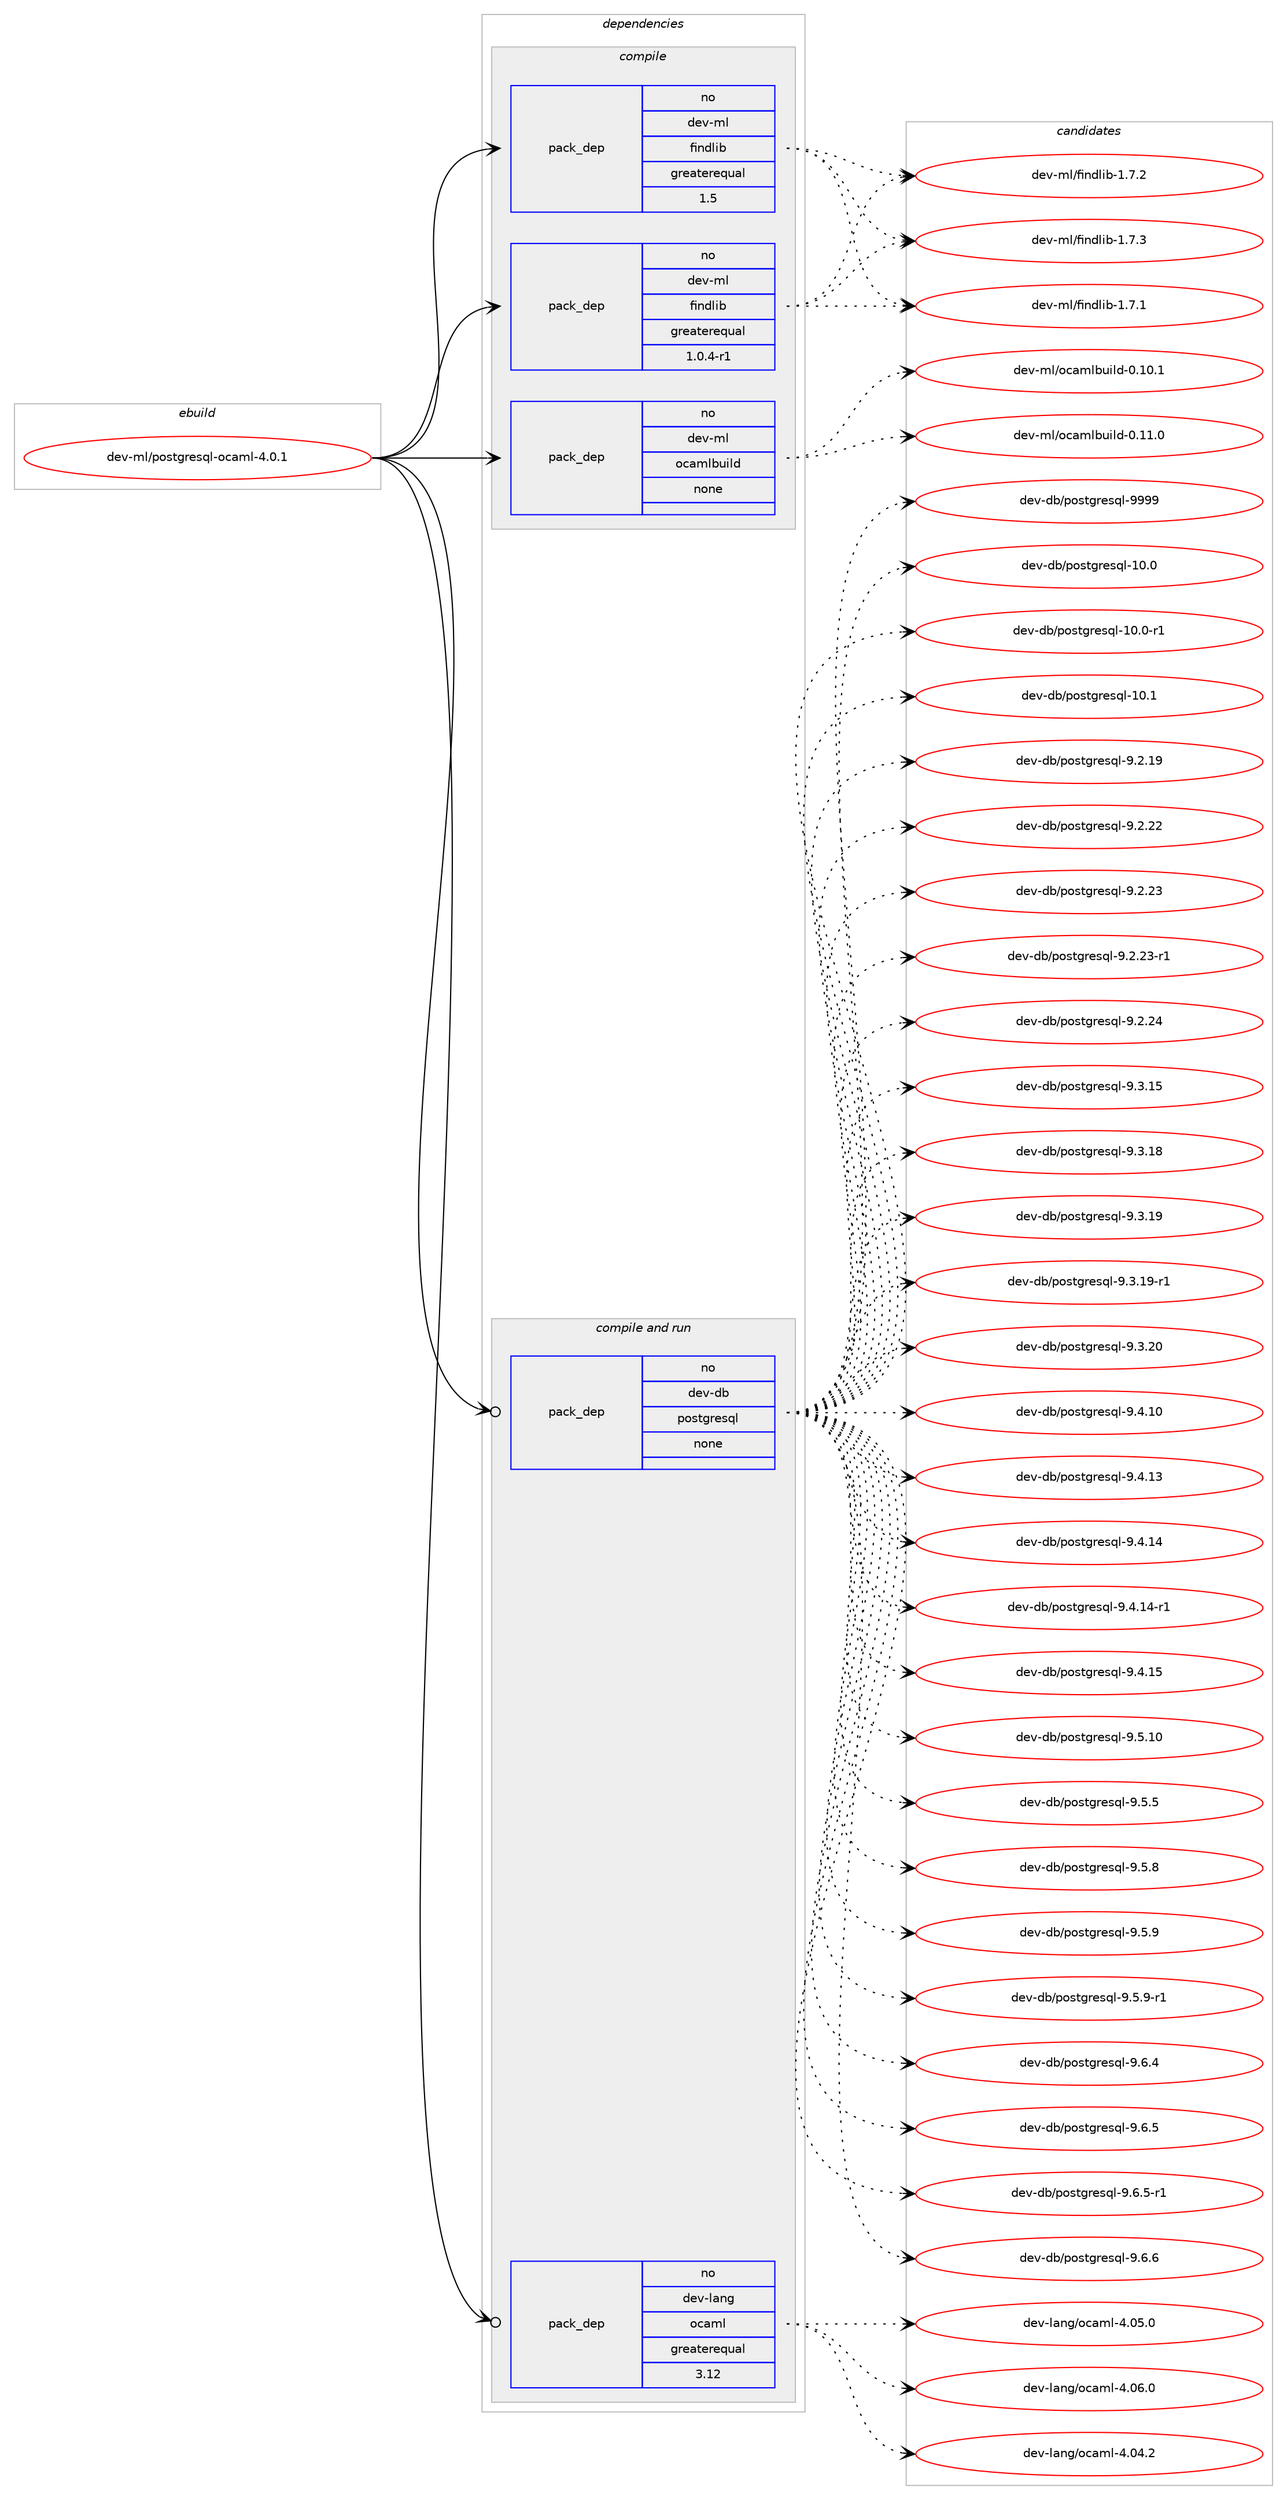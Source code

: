 digraph prolog {

# *************
# Graph options
# *************

newrank=true;
concentrate=true;
compound=true;
graph [rankdir=LR,fontname=Helvetica,fontsize=10,ranksep=1.5];#, ranksep=2.5, nodesep=0.2];
edge  [arrowhead=vee];
node  [fontname=Helvetica,fontsize=10];

# **********
# The ebuild
# **********

subgraph cluster_leftcol {
color=gray;
rank=same;
label=<<i>ebuild</i>>;
id [label="dev-ml/postgresql-ocaml-4.0.1", color=red, width=4, href="../dev-ml/postgresql-ocaml-4.0.1.svg"];
}

# ****************
# The dependencies
# ****************

subgraph cluster_midcol {
color=gray;
label=<<i>dependencies</i>>;
subgraph cluster_compile {
fillcolor="#eeeeee";
style=filled;
label=<<i>compile</i>>;
subgraph pack93453 {
dependency123712 [label=<<TABLE BORDER="0" CELLBORDER="1" CELLSPACING="0" CELLPADDING="4" WIDTH="220"><TR><TD ROWSPAN="6" CELLPADDING="30">pack_dep</TD></TR><TR><TD WIDTH="110">no</TD></TR><TR><TD>dev-ml</TD></TR><TR><TD>findlib</TD></TR><TR><TD>greaterequal</TD></TR><TR><TD>1.0.4-r1</TD></TR></TABLE>>, shape=none, color=blue];
}
id:e -> dependency123712:w [weight=20,style="solid",arrowhead="vee"];
subgraph pack93454 {
dependency123713 [label=<<TABLE BORDER="0" CELLBORDER="1" CELLSPACING="0" CELLPADDING="4" WIDTH="220"><TR><TD ROWSPAN="6" CELLPADDING="30">pack_dep</TD></TR><TR><TD WIDTH="110">no</TD></TR><TR><TD>dev-ml</TD></TR><TR><TD>findlib</TD></TR><TR><TD>greaterequal</TD></TR><TR><TD>1.5</TD></TR></TABLE>>, shape=none, color=blue];
}
id:e -> dependency123713:w [weight=20,style="solid",arrowhead="vee"];
subgraph pack93455 {
dependency123714 [label=<<TABLE BORDER="0" CELLBORDER="1" CELLSPACING="0" CELLPADDING="4" WIDTH="220"><TR><TD ROWSPAN="6" CELLPADDING="30">pack_dep</TD></TR><TR><TD WIDTH="110">no</TD></TR><TR><TD>dev-ml</TD></TR><TR><TD>ocamlbuild</TD></TR><TR><TD>none</TD></TR><TR><TD></TD></TR></TABLE>>, shape=none, color=blue];
}
id:e -> dependency123714:w [weight=20,style="solid",arrowhead="vee"];
}
subgraph cluster_compileandrun {
fillcolor="#eeeeee";
style=filled;
label=<<i>compile and run</i>>;
subgraph pack93456 {
dependency123715 [label=<<TABLE BORDER="0" CELLBORDER="1" CELLSPACING="0" CELLPADDING="4" WIDTH="220"><TR><TD ROWSPAN="6" CELLPADDING="30">pack_dep</TD></TR><TR><TD WIDTH="110">no</TD></TR><TR><TD>dev-db</TD></TR><TR><TD>postgresql</TD></TR><TR><TD>none</TD></TR><TR><TD></TD></TR></TABLE>>, shape=none, color=blue];
}
id:e -> dependency123715:w [weight=20,style="solid",arrowhead="odotvee"];
subgraph pack93457 {
dependency123716 [label=<<TABLE BORDER="0" CELLBORDER="1" CELLSPACING="0" CELLPADDING="4" WIDTH="220"><TR><TD ROWSPAN="6" CELLPADDING="30">pack_dep</TD></TR><TR><TD WIDTH="110">no</TD></TR><TR><TD>dev-lang</TD></TR><TR><TD>ocaml</TD></TR><TR><TD>greaterequal</TD></TR><TR><TD>3.12</TD></TR></TABLE>>, shape=none, color=blue];
}
id:e -> dependency123716:w [weight=20,style="solid",arrowhead="odotvee"];
}
subgraph cluster_run {
fillcolor="#eeeeee";
style=filled;
label=<<i>run</i>>;
}
}

# **************
# The candidates
# **************

subgraph cluster_choices {
rank=same;
color=gray;
label=<<i>candidates</i>>;

subgraph choice93453 {
color=black;
nodesep=1;
choice100101118451091084710210511010010810598454946554649 [label="dev-ml/findlib-1.7.1", color=red, width=4,href="../dev-ml/findlib-1.7.1.svg"];
choice100101118451091084710210511010010810598454946554650 [label="dev-ml/findlib-1.7.2", color=red, width=4,href="../dev-ml/findlib-1.7.2.svg"];
choice100101118451091084710210511010010810598454946554651 [label="dev-ml/findlib-1.7.3", color=red, width=4,href="../dev-ml/findlib-1.7.3.svg"];
dependency123712:e -> choice100101118451091084710210511010010810598454946554649:w [style=dotted,weight="100"];
dependency123712:e -> choice100101118451091084710210511010010810598454946554650:w [style=dotted,weight="100"];
dependency123712:e -> choice100101118451091084710210511010010810598454946554651:w [style=dotted,weight="100"];
}
subgraph choice93454 {
color=black;
nodesep=1;
choice100101118451091084710210511010010810598454946554649 [label="dev-ml/findlib-1.7.1", color=red, width=4,href="../dev-ml/findlib-1.7.1.svg"];
choice100101118451091084710210511010010810598454946554650 [label="dev-ml/findlib-1.7.2", color=red, width=4,href="../dev-ml/findlib-1.7.2.svg"];
choice100101118451091084710210511010010810598454946554651 [label="dev-ml/findlib-1.7.3", color=red, width=4,href="../dev-ml/findlib-1.7.3.svg"];
dependency123713:e -> choice100101118451091084710210511010010810598454946554649:w [style=dotted,weight="100"];
dependency123713:e -> choice100101118451091084710210511010010810598454946554650:w [style=dotted,weight="100"];
dependency123713:e -> choice100101118451091084710210511010010810598454946554651:w [style=dotted,weight="100"];
}
subgraph choice93455 {
color=black;
nodesep=1;
choice100101118451091084711199971091089811710510810045484649484649 [label="dev-ml/ocamlbuild-0.10.1", color=red, width=4,href="../dev-ml/ocamlbuild-0.10.1.svg"];
choice100101118451091084711199971091089811710510810045484649494648 [label="dev-ml/ocamlbuild-0.11.0", color=red, width=4,href="../dev-ml/ocamlbuild-0.11.0.svg"];
dependency123714:e -> choice100101118451091084711199971091089811710510810045484649484649:w [style=dotted,weight="100"];
dependency123714:e -> choice100101118451091084711199971091089811710510810045484649494648:w [style=dotted,weight="100"];
}
subgraph choice93456 {
color=black;
nodesep=1;
choice1001011184510098471121111151161031141011151131084549484648 [label="dev-db/postgresql-10.0", color=red, width=4,href="../dev-db/postgresql-10.0.svg"];
choice10010111845100984711211111511610311410111511310845494846484511449 [label="dev-db/postgresql-10.0-r1", color=red, width=4,href="../dev-db/postgresql-10.0-r1.svg"];
choice1001011184510098471121111151161031141011151131084549484649 [label="dev-db/postgresql-10.1", color=red, width=4,href="../dev-db/postgresql-10.1.svg"];
choice10010111845100984711211111511610311410111511310845574650464957 [label="dev-db/postgresql-9.2.19", color=red, width=4,href="../dev-db/postgresql-9.2.19.svg"];
choice10010111845100984711211111511610311410111511310845574650465050 [label="dev-db/postgresql-9.2.22", color=red, width=4,href="../dev-db/postgresql-9.2.22.svg"];
choice10010111845100984711211111511610311410111511310845574650465051 [label="dev-db/postgresql-9.2.23", color=red, width=4,href="../dev-db/postgresql-9.2.23.svg"];
choice100101118451009847112111115116103114101115113108455746504650514511449 [label="dev-db/postgresql-9.2.23-r1", color=red, width=4,href="../dev-db/postgresql-9.2.23-r1.svg"];
choice10010111845100984711211111511610311410111511310845574650465052 [label="dev-db/postgresql-9.2.24", color=red, width=4,href="../dev-db/postgresql-9.2.24.svg"];
choice10010111845100984711211111511610311410111511310845574651464953 [label="dev-db/postgresql-9.3.15", color=red, width=4,href="../dev-db/postgresql-9.3.15.svg"];
choice10010111845100984711211111511610311410111511310845574651464956 [label="dev-db/postgresql-9.3.18", color=red, width=4,href="../dev-db/postgresql-9.3.18.svg"];
choice10010111845100984711211111511610311410111511310845574651464957 [label="dev-db/postgresql-9.3.19", color=red, width=4,href="../dev-db/postgresql-9.3.19.svg"];
choice100101118451009847112111115116103114101115113108455746514649574511449 [label="dev-db/postgresql-9.3.19-r1", color=red, width=4,href="../dev-db/postgresql-9.3.19-r1.svg"];
choice10010111845100984711211111511610311410111511310845574651465048 [label="dev-db/postgresql-9.3.20", color=red, width=4,href="../dev-db/postgresql-9.3.20.svg"];
choice10010111845100984711211111511610311410111511310845574652464948 [label="dev-db/postgresql-9.4.10", color=red, width=4,href="../dev-db/postgresql-9.4.10.svg"];
choice10010111845100984711211111511610311410111511310845574652464951 [label="dev-db/postgresql-9.4.13", color=red, width=4,href="../dev-db/postgresql-9.4.13.svg"];
choice10010111845100984711211111511610311410111511310845574652464952 [label="dev-db/postgresql-9.4.14", color=red, width=4,href="../dev-db/postgresql-9.4.14.svg"];
choice100101118451009847112111115116103114101115113108455746524649524511449 [label="dev-db/postgresql-9.4.14-r1", color=red, width=4,href="../dev-db/postgresql-9.4.14-r1.svg"];
choice10010111845100984711211111511610311410111511310845574652464953 [label="dev-db/postgresql-9.4.15", color=red, width=4,href="../dev-db/postgresql-9.4.15.svg"];
choice10010111845100984711211111511610311410111511310845574653464948 [label="dev-db/postgresql-9.5.10", color=red, width=4,href="../dev-db/postgresql-9.5.10.svg"];
choice100101118451009847112111115116103114101115113108455746534653 [label="dev-db/postgresql-9.5.5", color=red, width=4,href="../dev-db/postgresql-9.5.5.svg"];
choice100101118451009847112111115116103114101115113108455746534656 [label="dev-db/postgresql-9.5.8", color=red, width=4,href="../dev-db/postgresql-9.5.8.svg"];
choice100101118451009847112111115116103114101115113108455746534657 [label="dev-db/postgresql-9.5.9", color=red, width=4,href="../dev-db/postgresql-9.5.9.svg"];
choice1001011184510098471121111151161031141011151131084557465346574511449 [label="dev-db/postgresql-9.5.9-r1", color=red, width=4,href="../dev-db/postgresql-9.5.9-r1.svg"];
choice100101118451009847112111115116103114101115113108455746544652 [label="dev-db/postgresql-9.6.4", color=red, width=4,href="../dev-db/postgresql-9.6.4.svg"];
choice100101118451009847112111115116103114101115113108455746544653 [label="dev-db/postgresql-9.6.5", color=red, width=4,href="../dev-db/postgresql-9.6.5.svg"];
choice1001011184510098471121111151161031141011151131084557465446534511449 [label="dev-db/postgresql-9.6.5-r1", color=red, width=4,href="../dev-db/postgresql-9.6.5-r1.svg"];
choice100101118451009847112111115116103114101115113108455746544654 [label="dev-db/postgresql-9.6.6", color=red, width=4,href="../dev-db/postgresql-9.6.6.svg"];
choice1001011184510098471121111151161031141011151131084557575757 [label="dev-db/postgresql-9999", color=red, width=4,href="../dev-db/postgresql-9999.svg"];
dependency123715:e -> choice1001011184510098471121111151161031141011151131084549484648:w [style=dotted,weight="100"];
dependency123715:e -> choice10010111845100984711211111511610311410111511310845494846484511449:w [style=dotted,weight="100"];
dependency123715:e -> choice1001011184510098471121111151161031141011151131084549484649:w [style=dotted,weight="100"];
dependency123715:e -> choice10010111845100984711211111511610311410111511310845574650464957:w [style=dotted,weight="100"];
dependency123715:e -> choice10010111845100984711211111511610311410111511310845574650465050:w [style=dotted,weight="100"];
dependency123715:e -> choice10010111845100984711211111511610311410111511310845574650465051:w [style=dotted,weight="100"];
dependency123715:e -> choice100101118451009847112111115116103114101115113108455746504650514511449:w [style=dotted,weight="100"];
dependency123715:e -> choice10010111845100984711211111511610311410111511310845574650465052:w [style=dotted,weight="100"];
dependency123715:e -> choice10010111845100984711211111511610311410111511310845574651464953:w [style=dotted,weight="100"];
dependency123715:e -> choice10010111845100984711211111511610311410111511310845574651464956:w [style=dotted,weight="100"];
dependency123715:e -> choice10010111845100984711211111511610311410111511310845574651464957:w [style=dotted,weight="100"];
dependency123715:e -> choice100101118451009847112111115116103114101115113108455746514649574511449:w [style=dotted,weight="100"];
dependency123715:e -> choice10010111845100984711211111511610311410111511310845574651465048:w [style=dotted,weight="100"];
dependency123715:e -> choice10010111845100984711211111511610311410111511310845574652464948:w [style=dotted,weight="100"];
dependency123715:e -> choice10010111845100984711211111511610311410111511310845574652464951:w [style=dotted,weight="100"];
dependency123715:e -> choice10010111845100984711211111511610311410111511310845574652464952:w [style=dotted,weight="100"];
dependency123715:e -> choice100101118451009847112111115116103114101115113108455746524649524511449:w [style=dotted,weight="100"];
dependency123715:e -> choice10010111845100984711211111511610311410111511310845574652464953:w [style=dotted,weight="100"];
dependency123715:e -> choice10010111845100984711211111511610311410111511310845574653464948:w [style=dotted,weight="100"];
dependency123715:e -> choice100101118451009847112111115116103114101115113108455746534653:w [style=dotted,weight="100"];
dependency123715:e -> choice100101118451009847112111115116103114101115113108455746534656:w [style=dotted,weight="100"];
dependency123715:e -> choice100101118451009847112111115116103114101115113108455746534657:w [style=dotted,weight="100"];
dependency123715:e -> choice1001011184510098471121111151161031141011151131084557465346574511449:w [style=dotted,weight="100"];
dependency123715:e -> choice100101118451009847112111115116103114101115113108455746544652:w [style=dotted,weight="100"];
dependency123715:e -> choice100101118451009847112111115116103114101115113108455746544653:w [style=dotted,weight="100"];
dependency123715:e -> choice1001011184510098471121111151161031141011151131084557465446534511449:w [style=dotted,weight="100"];
dependency123715:e -> choice100101118451009847112111115116103114101115113108455746544654:w [style=dotted,weight="100"];
dependency123715:e -> choice1001011184510098471121111151161031141011151131084557575757:w [style=dotted,weight="100"];
}
subgraph choice93457 {
color=black;
nodesep=1;
choice100101118451089711010347111999710910845524648524650 [label="dev-lang/ocaml-4.04.2", color=red, width=4,href="../dev-lang/ocaml-4.04.2.svg"];
choice100101118451089711010347111999710910845524648534648 [label="dev-lang/ocaml-4.05.0", color=red, width=4,href="../dev-lang/ocaml-4.05.0.svg"];
choice100101118451089711010347111999710910845524648544648 [label="dev-lang/ocaml-4.06.0", color=red, width=4,href="../dev-lang/ocaml-4.06.0.svg"];
dependency123716:e -> choice100101118451089711010347111999710910845524648524650:w [style=dotted,weight="100"];
dependency123716:e -> choice100101118451089711010347111999710910845524648534648:w [style=dotted,weight="100"];
dependency123716:e -> choice100101118451089711010347111999710910845524648544648:w [style=dotted,weight="100"];
}
}

}
